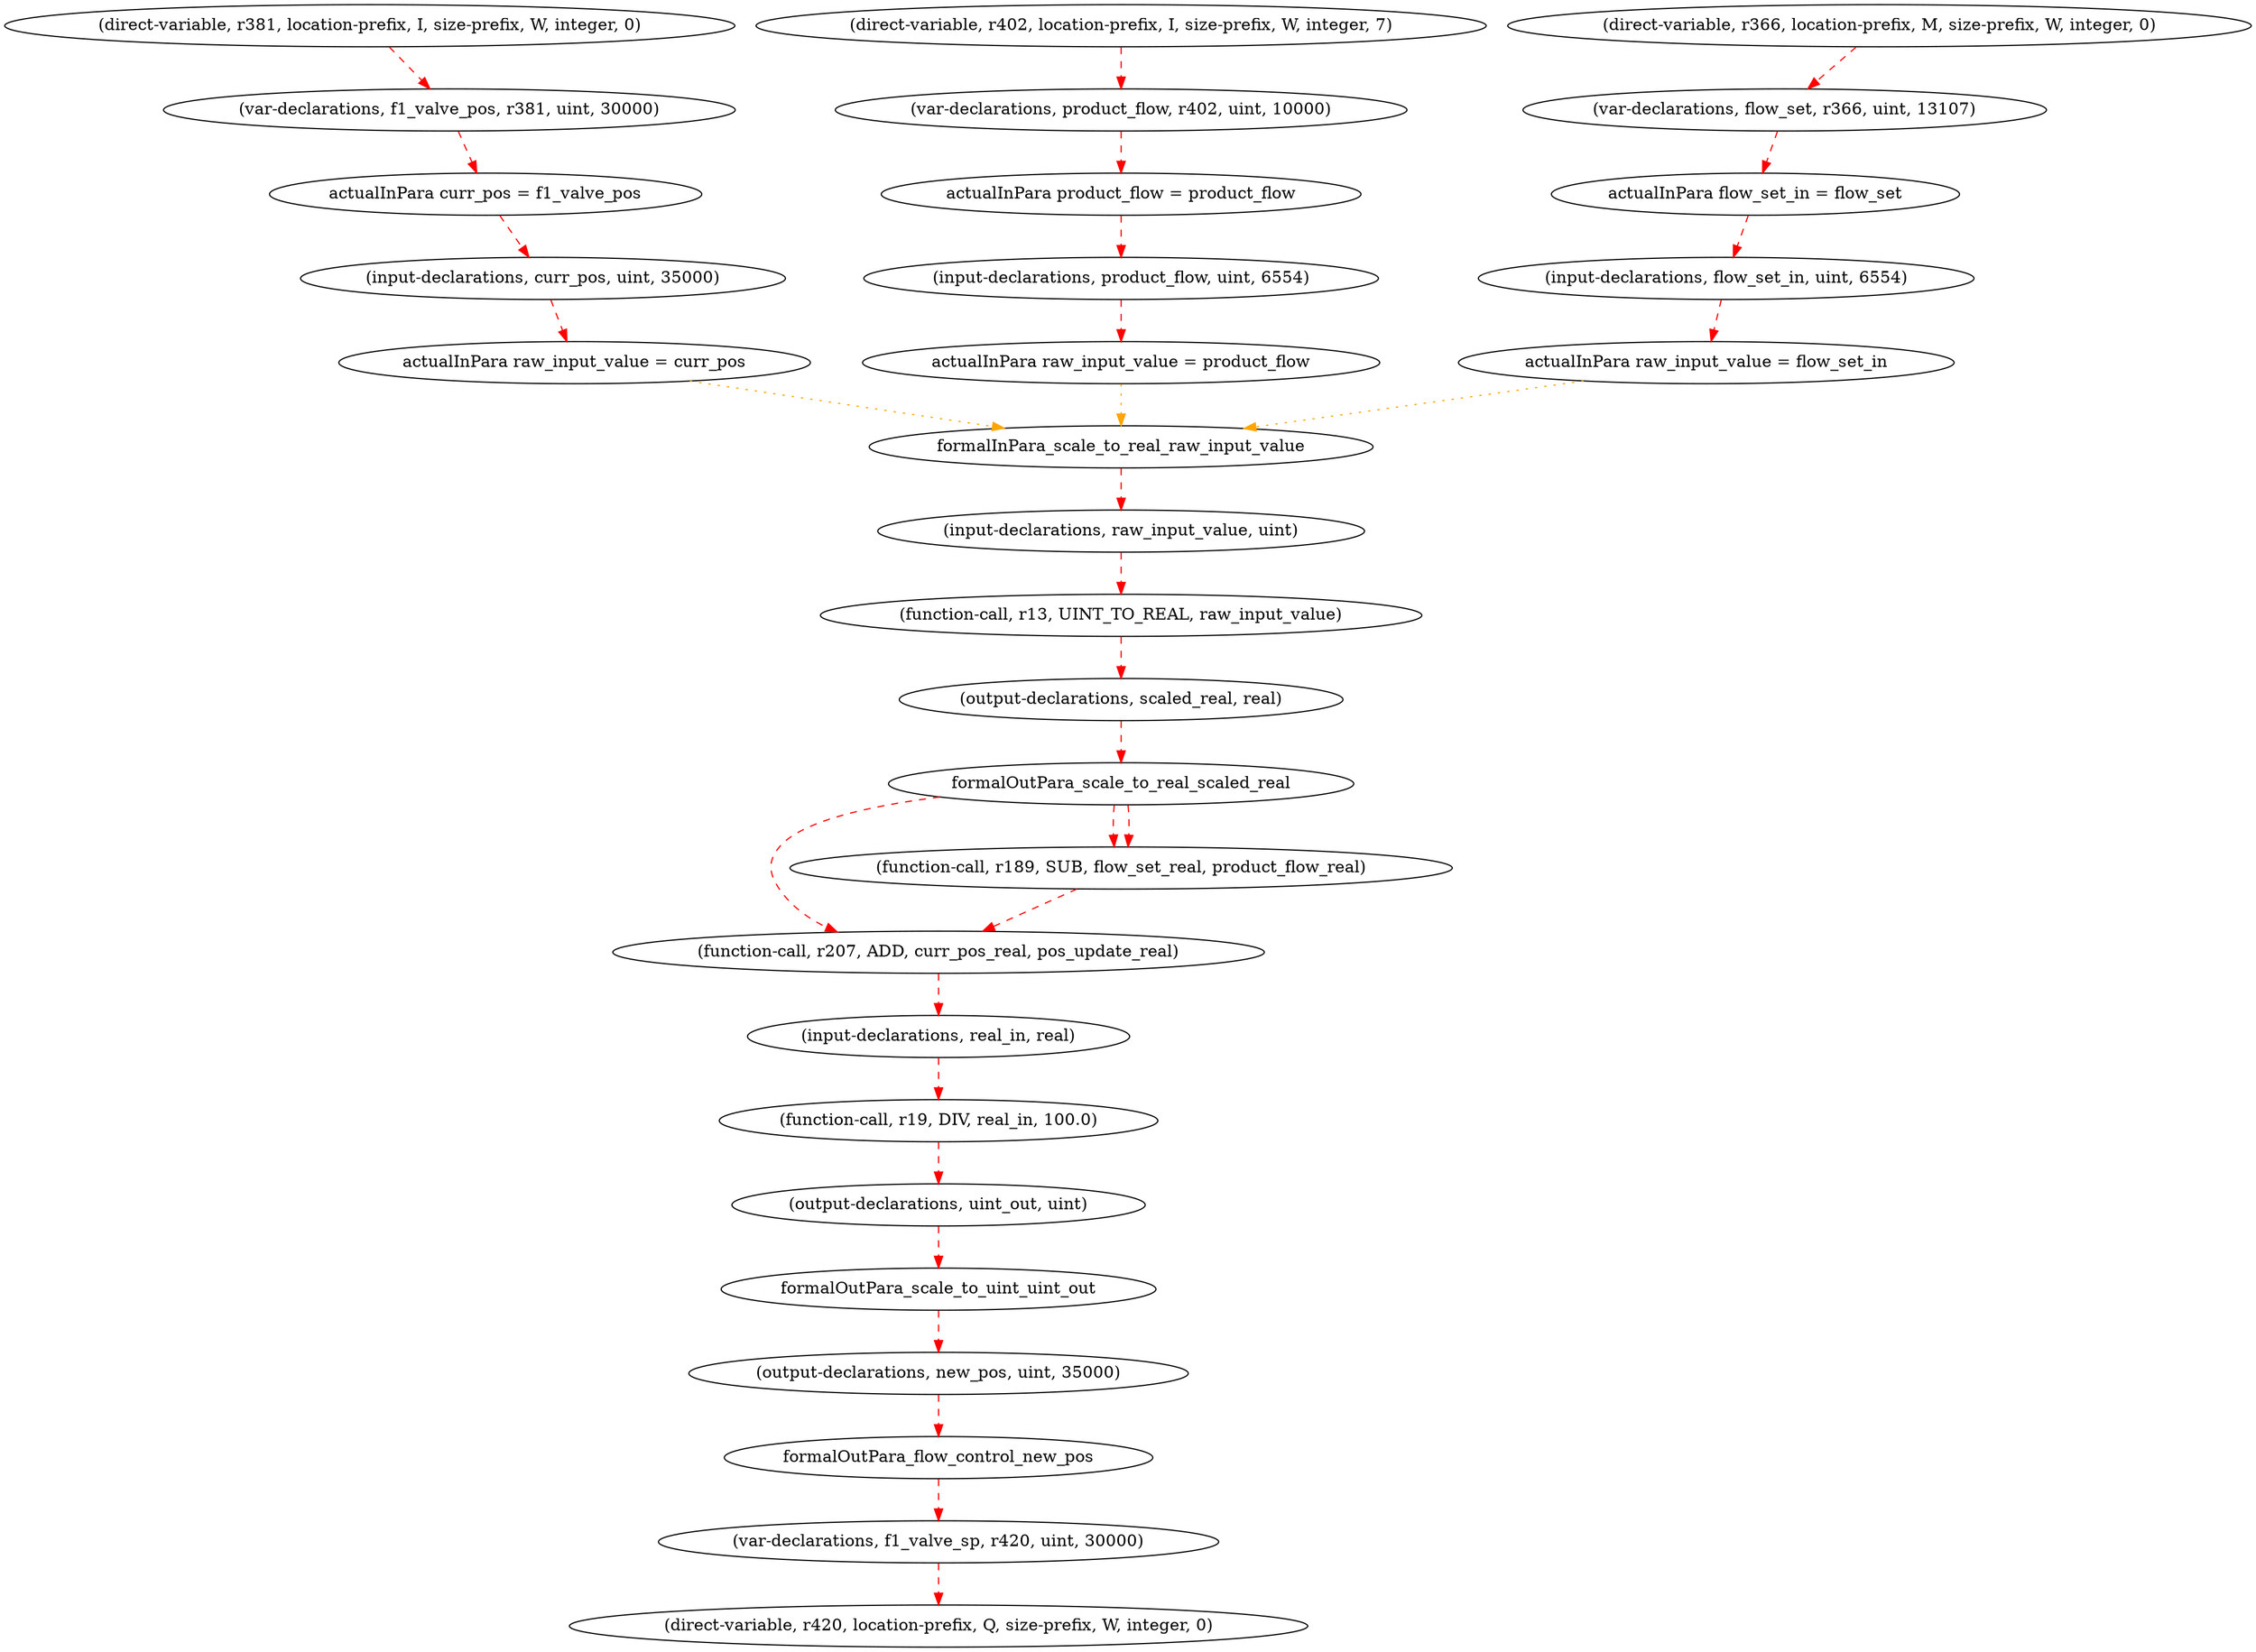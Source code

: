 digraph "PLCprog-SDG" {
stmt_715 [dataName=flow_set, label="(var-declarations, flow_set, r366, uint, 13107)", nSize=5, nSubType="directVar+init_uint", nType="var-declarations", nValue="['r366', '13107']", regionName=main, regionType=PROG];
stmt_567 [dataName=curr_pos, label="(input-declarations, curr_pos, uint, 35000)", nSize=4, nSubType=uint, nType="input-declarations", nValue="['35000', 'formalInPara_flow_control_curr_pos']", regionName=flow_control, regionType=FUNC];
stmt_569 [dataName=flow_set_in, label="(input-declarations, flow_set_in, uint, 6554)", nSize=4, nSubType=uint, nType="input-declarations", nValue="['6554', 'formalInPara_flow_control_flow_set_in']", regionName=flow_control, regionType=FUNC];
stmt_560 [dataName=product_flow, label="(input-declarations, product_flow, uint, 6554)", nSize=4, nSubType=uint, nType="input-declarations", nValue="['6554', 'formalInPara_flow_control_product_flow']", regionName=flow_control, regionType=FUNC];
stmt_741 [dataName=product_flow, label="(var-declarations, product_flow, r402, uint, 10000)", nSize=5, nSubType="directVar+init_uint", nType="var-declarations", nValue="['r402', '10000']", regionName=main, regionType=PROG];
"flow_set_in_1648331165.0189388" [dataName=raw_input_value, label="actualInPara raw_input_value = flow_set_in", nSize=1, nSubType=scale_to_real, nType=actualIn, nValue="['flow_set_in']", regionName=flow_control, regionType=FUNC];
formalOutPara_scale_to_uint_uint_out [contraction="{'actualOutPara _flow_control_scale_to_uint0 scale_to_uint uint_out': {'dataName': '\"actualOutPara _flow_control_scale_to_uint0 scale_to_uint uint_out\"', 'label': '\"actualOutPara _flow_control_scale_to_uint0 scale_to_uint uint_out\"', 'nSize': '1', 'nSubType': '\"[\'scale_to_uint0\', \'scale_to_uint\', \'uint_out\']\"', 'nType': 'actualOut', 'nValue': '\"[]\"', 'regionName': 'flow_control', 'regionType': 'FUNC'}, 'stmt_601': {'dataName': 'r218', 'label': '\"(IVAR, r218, multi-element-variable, scale_to_uint0, field-selector, uint_out)\"', 'nSize': '6', 'nSubType': '\"multi-element-variable\"', 'nType': 'IVAR', 'nValue': '\"[\'actualOutPara _flow_control_scale_to_uint0 scale_to_uint uint_out\']\"', 'regionName': 'flow_control', 'regionType': 'FUNC'}, 'stmt_602': {'dataName': 'new_pos', 'label': '\"(ASSIGNMENT, new_pos, r218)\"', 'nSize': '3', 'nSubType': '\"\"', 'nType': 'ASSIGNMENT', 'nValue': '\"[\'r218\']\"', 'regionName': 'flow_control', 'regionType': 'FUNC'}}", dataName=formalOutPara_scale_to_uint_uint_out, label=formalOutPara_scale_to_uint_uint_out, nSize=1, nSubType=uint_out, nType=formalOut, nValue="['uint_out']", regionName=scale_to_uint, regionType=FUNC];
stmt_449 [contraction="{'stmt_450': {'dataName': 'r15', 'label': '\"(IVAR, r15, r13, multiply-with, rate)\"', 'nSize': '5', 'nSubType': '\"2-op\"', 'nType': 'IVAR', 'nValue': '\"[\'r13\', \'rate\']\"', 'regionName': 'scale_to_real', 'regionType': 'FUNC'}, 'stmt_451': {'dataName': 'r14', 'label': '\"(IVAR, r14, r15, adding, offset)\"', 'nSize': '5', 'nSubType': '\"2-op\"', 'nType': 'IVAR', 'nValue': '\"[\'r15\', \'offset\']\"', 'regionName': 'scale_to_real', 'regionType': 'FUNC'}, 'stmt_452': {'dataName': 'scaled_real', 'label': '\"(ASSIGNMENT, scaled_real, r14)\"', 'nSize': '3', 'nSubType': '\"\"', 'nType': 'ASSIGNMENT', 'nValue': '\"[\'r14\']\"', 'regionName': 'scale_to_real', 'regionType': 'FUNC'}}", dataName=r13, label="(function-call, r13, UINT_TO_REAL, raw_input_value)", nSize=4, nSubType=UINT_TO_REAL, nType="function-call", nValue="['raw_input_value']", regionName=scale_to_real, regionType=FUNC];
"product_flow_1648331165.0779223" [contraction="{'formalInPara_flow_control_product_flow': {'dataName': 'formalInPara_flow_control_product_flow', 'label': 'formalInPara_flow_control_product_flow', 'nSize': '1', 'nSubType': 'product_flow', 'nType': 'formalIn', 'nValue': '\"[]\"', 'regionName': 'flow_control', 'regionType': 'FUNC'}}", dataName=product_flow, label="actualInPara product_flow = product_flow", nSize=1, nSubType=flow_control, nType=actualIn, nValue="['product_flow']", regionName=main, regionType=PROG];
"curr_pos_1648331165.0189388" [dataName=raw_input_value, label="actualInPara raw_input_value = curr_pos", nSize=1, nSubType=scale_to_real, nType=actualIn, nValue="['curr_pos']", regionName=flow_control, regionType=FUNC];
stmt_714 [dataName=r366, label="(direct-variable, r366, location-prefix, M, size-prefix, W, integer, 0)", nSize=8, nSubType=M, nType="direct-variable", nValue="['MW0']", regionName=main, regionType=PROG];
formalInPara_scale_to_real_raw_input_value [dataName=formalInPara_scale_to_real_raw_input_value, label=formalInPara_scale_to_real_raw_input_value, nSize=1, nSubType=raw_input_value, nType=formalIn, nValue="[]", regionName=scale_to_real, regionType=FUNC];
stmt_458 [contraction="{'stmt_459': {'dataName': 'DIV1_OUT', 'label': '\"(ASSIGNMENT, DIV1_OUT, r19)\"', 'nSize': '3', 'nSubType': '\"\"', 'nType': 'ASSIGNMENT', 'nValue': '\"[\'r19\']\"', 'regionName': 'scale_to_uint', 'regionType': 'FUNC'}, 'stmt_460': {'dataName': 'r24', 'label': '\"(function-call, r24, MUL, DIV1_OUT, 65535.0)\"', 'nSize': '5', 'nSubType': 'MUL', 'nType': '\"function-call\"', 'nValue': '\"[\'DIV1_OUT\', \'65535.0\']\"', 'regionName': 'scale_to_uint', 'regionType': 'FUNC'}, 'stmt_461': {'dataName': 'MUL4_OUT', 'label': '\"(ASSIGNMENT, MUL4_OUT, r24)\"', 'nSize': '3', 'nSubType': '\"\"', 'nType': 'ASSIGNMENT', 'nValue': '\"[\'r24\']\"', 'regionName': 'scale_to_uint', 'regionType': 'FUNC'}, 'stmt_462': {'dataName': 'r27', 'label': '\"(function-call, r27, REAL_TO_UINT, MUL4_OUT)\"', 'nSize': '4', 'nSubType': 'REAL_TO_UINT', 'nType': '\"function-call\"', 'nValue': '\"[\'MUL4_OUT\']\"', 'regionName': 'scale_to_uint', 'regionType': 'FUNC'}, 'stmt_463': {'dataName': 'REAL_TO_UINT6_OUT', 'label': '\"(ASSIGNMENT, REAL_TO_UINT6_OUT, r27)\"', 'nSize': '3', 'nSubType': '\"\"', 'nType': 'ASSIGNMENT', 'nValue': '\"[\'r27\']\"', 'regionName': 'scale_to_uint', 'regionType': 'FUNC'}, 'stmt_464': {'dataName': 'uint_out', 'label': '\"(ASSIGNMENT, uint_out, REAL_TO_UINT6_OUT)\"', 'nSize': '3', 'nSubType': '\"\"', 'nType': 'ASSIGNMENT', 'nValue': '\"[\'REAL_TO_UINT6_OUT\']\"', 'regionName': 'scale_to_uint', 'regionType': 'FUNC'}}", dataName=r19, label="(function-call, r19, DIV, real_in, 100.0)", nSize=5, nSubType=DIV, nType="function-call", nValue="['real_in', '100.0']", regionName=scale_to_uint, regionType=FUNC];
stmt_432 [dataName=raw_input_value, label="(input-declarations, raw_input_value, uint)", nSize=3, nSubType=uint, nType="input-declarations", nValue="['formalInPara_scale_to_real_raw_input_value']", regionName=scale_to_real, regionType=FUNC];
stmt_726 [dataName=r381, label="(direct-variable, r381, location-prefix, I, size-prefix, W, integer, 0)", nSize=8, nSubType=I, nType="direct-variable", nValue="['IW0']", regionName=main, regionType=PROG];
formalOutPara_scale_to_real_scaled_real [contraction="{'actualOutPara _flow_control_scale_to_real0 scale_to_real scaled_real': {'dataName': '\"actualOutPara _flow_control_scale_to_real0 scale_to_real scaled_real\"', 'label': '\"actualOutPara _flow_control_scale_to_real0 scale_to_real scaled_real\"', 'nSize': '1', 'nSubType': '\"[\'scale_to_real0\', \'scale_to_real\', \'scaled_real\']\"', 'nType': 'actualOut', 'nValue': '\"[]\"', 'regionName': 'flow_control', 'regionType': 'FUNC'}, 'actualOutPara _flow_control_scale_to_real1 scale_to_real scaled_real': {'dataName': '\"actualOutPara _flow_control_scale_to_real1 scale_to_real scaled_real\"', 'label': '\"actualOutPara _flow_control_scale_to_real1 scale_to_real scaled_real\"', 'nSize': '1', 'nSubType': '\"[\'scale_to_real1\', \'scale_to_real\', \'scaled_real\']\"', 'nType': 'actualOut', 'nValue': '\"[]\"', 'regionName': 'flow_control', 'regionType': 'FUNC'}, 'actualOutPara _flow_control_scale_to_real2 scale_to_real scaled_real': {'dataName': '\"actualOutPara _flow_control_scale_to_real2 scale_to_real scaled_real\"', 'label': '\"actualOutPara _flow_control_scale_to_real2 scale_to_real scaled_real\"', 'nSize': '1', 'nSubType': '\"[\'scale_to_real2\', \'scale_to_real\', \'scaled_real\']\"', 'nType': 'actualOut', 'nValue': '\"[]\"', 'regionName': 'flow_control', 'regionType': 'FUNC'}, 'stmt_583': {'dataName': 'r178', 'label': '\"(IVAR, r178, multi-element-variable, scale_to_real0, field-selector, scaled_real)\"', 'nSize': '6', 'nSubType': '\"multi-element-variable\"', 'nType': 'IVAR', 'nValue': '\"[\'actualOutPara _flow_control_scale_to_real0 scale_to_real scaled_real\']\"', 'regionName': 'flow_control', 'regionType': 'FUNC'}, 'stmt_584': {'dataName': 'product_flow_real', 'label': '\"(ASSIGNMENT, product_flow_real, r178)\"', 'nSize': '3', 'nSubType': '\"\"', 'nType': 'ASSIGNMENT', 'nValue': '\"[\'r178\']\"', 'regionName': 'flow_control', 'regionType': 'FUNC'}, 'stmt_586': {'dataName': 'r185', 'label': '\"(IVAR, r185, multi-element-variable, scale_to_real1, field-selector, scaled_real)\"', 'nSize': '6', 'nSubType': '\"multi-element-variable\"', 'nType': 'IVAR', 'nValue': '\"[\'actualOutPara _flow_control_scale_to_real1 scale_to_real scaled_real\']\"', 'regionName': 'flow_control', 'regionType': 'FUNC'}, 'stmt_587': {'dataName': 'flow_set_real', 'label': '\"(ASSIGNMENT, flow_set_real, r185)\"', 'nSize': '3', 'nSubType': '\"\"', 'nType': 'ASSIGNMENT', 'nValue': '\"[\'r185\']\"', 'regionName': 'flow_control', 'regionType': 'FUNC'}, 'stmt_594': {'dataName': 'r203', 'label': '\"(IVAR, r203, multi-element-variable, scale_to_real2, field-selector, scaled_real)\"', 'nSize': '6', 'nSubType': '\"multi-element-variable\"', 'nType': 'IVAR', 'nValue': '\"[\'actualOutPara _flow_control_scale_to_real2 scale_to_real scaled_real\']\"', 'regionName': 'flow_control', 'regionType': 'FUNC'}, 'stmt_595': {'dataName': 'curr_pos_real', 'label': '\"(ASSIGNMENT, curr_pos_real, r203)\"', 'nSize': '3', 'nSubType': '\"\"', 'nType': 'ASSIGNMENT', 'nValue': '\"[\'r203\']\"', 'regionName': 'flow_control', 'regionType': 'FUNC'}}", dataName=formalOutPara_scale_to_real_scaled_real, label=formalOutPara_scale_to_real_scaled_real, nSize=1, nSubType=scaled_real, nType=formalOut, nValue="['scaled_real']", regionName=scale_to_real, regionType=FUNC];
"product_flow_1648331165.0189388" [dataName=raw_input_value, label="actualInPara raw_input_value = product_flow", nSize=1, nSubType=scale_to_real, nType=actualIn, nValue="['product_flow']", regionName=flow_control, regionType=FUNC];
"f1_valve_pos_1648331165.0779223" [contraction="{'formalInPara_flow_control_curr_pos': {'dataName': 'formalInPara_flow_control_curr_pos', 'label': 'formalInPara_flow_control_curr_pos', 'nSize': '1', 'nSubType': 'curr_pos', 'nType': 'formalIn', 'nValue': '\"[]\"', 'regionName': 'flow_control', 'regionType': 'FUNC'}}", dataName=curr_pos, label="actualInPara curr_pos = f1_valve_pos", nSize=1, nSubType=flow_control, nType=actualIn, nValue="['f1_valve_pos']", regionName=main, regionType=PROG];
stmt_753 [dataName=f1_valve_sp, label="(var-declarations, f1_valve_sp, r420, uint, 30000)", nSize=5, nSubType="directVar+init_uint", nType="var-declarations", nValue="['r420', '30000']", regionName=main, regionType=PROG];
stmt_752 [dataName=r420, label="(direct-variable, r420, location-prefix, Q, size-prefix, W, integer, 0)", nSize=8, nSubType=Q, nType="direct-variable", nValue="['QW0']", regionName=main, regionType=PROG];
stmt_433 [dataName=scaled_real, label="(output-declarations, scaled_real, real)", nSize=3, nSubType=real, nType="output-declarations", nValue="[]", regionName=scale_to_real, regionType=FUNC];
stmt_454 [dataName=uint_out, label="(output-declarations, uint_out, uint)", nSize=3, nSubType=uint, nType="output-declarations", nValue="[]", regionName=scale_to_uint, regionType=FUNC];
formalOutPara_flow_control_new_pos [contraction="{'actualOutPara _main_flow_control0 flow_control new_pos': {'dataName': '\"actualOutPara _main_flow_control0 flow_control new_pos\"', 'label': '\"actualOutPara _main_flow_control0 flow_control new_pos\"', 'nSize': '1', 'nSubType': '\"[\'flow_control0\', \'flow_control\', \'new_pos\']\"', 'nType': 'actualOut', 'nValue': '\"[]\"', 'regionName': 'main', 'regionType': 'PROG'}, 'stmt_803': {'dataName': 'r454', 'label': '\"(IVAR, r454, multi-element-variable, flow_control0, field-selector, new_pos)\"', 'nSize': '6', 'nSubType': '\"multi-element-variable\"', 'nType': 'IVAR', 'nValue': '\"[\'actualOutPara _main_flow_control0 flow_control new_pos\']\"', 'regionName': 'main', 'regionType': 'PROG'}, 'stmt_804': {'dataName': 'f1_valve_sp', 'label': '\"(ASSIGNMENT, f1_valve_sp, r454)\"', 'nSize': '3', 'nSubType': '\"\"', 'nType': 'ASSIGNMENT', 'nValue': '\"[\'r454\', \'r420\']\"', 'regionName': 'main', 'regionType': 'PROG'}}", dataName=formalOutPara_flow_control_new_pos, label=formalOutPara_flow_control_new_pos, nSize=1, nSubType=new_pos, nType=formalOut, nValue="['new_pos']", regionName=flow_control, regionType=FUNC];
stmt_727 [dataName=f1_valve_pos, label="(var-declarations, f1_valve_pos, r381, uint, 30000)", nSize=5, nSubType="directVar+init_uint", nType="var-declarations", nValue="['r381', '30000']", regionName=main, regionType=PROG];
stmt_596 [contraction="{'stmt_597': {'dataName': 'ADD58_OUT', 'label': '\"(ASSIGNMENT, ADD58_OUT, r207)\"', 'nSize': '3', 'nSubType': '\"\"', 'nType': 'ASSIGNMENT', 'nValue': '\"[\'r207\']\"', 'regionName': 'flow_control', 'regionType': 'FUNC'}, 'stmt_598': {'dataName': 'r215', 'label': '\"(function-call, r215, LIMIT, pos_min, ADD58_OUT, pos_max)\"', 'nSize': '6', 'nSubType': 'LIMIT', 'nType': '\"function-call\"', 'nValue': '\"[\'pos_min\', \'ADD58_OUT\', \'pos_max\']\"', 'regionName': 'flow_control', 'regionType': 'FUNC'}, 'stmt_599': {'dataName': 'LIMIT40_OUT', 'label': '\"(ASSIGNMENT, LIMIT40_OUT, r215)\"', 'nSize': '3', 'nSubType': '\"\"', 'nType': 'ASSIGNMENT', 'nValue': '\"[\'r215\']\"', 'regionName': 'flow_control', 'regionType': 'FUNC'}, 'LIMIT40_OUT_1648331165.0189388': {'dataName': 'real_in', 'label': '\"actualInPara real_in = LIMIT40_OUT\"', 'nSize': '1', 'nSubType': 'scale_to_uint', 'nType': 'actualIn', 'nValue': '\"[\'LIMIT40_OUT\']\"', 'regionName': 'flow_control', 'regionType': 'FUNC'}, 'formalInPara_scale_to_uint_real_in': {'dataName': 'formalInPara_scale_to_uint_real_in', 'label': 'formalInPara_scale_to_uint_real_in', 'nSize': '1', 'nSubType': 'real_in', 'nType': 'formalIn', 'nValue': '\"[]\"', 'regionName': 'scale_to_uint', 'regionType': 'FUNC'}}", dataName=r207, label="(function-call, r207, ADD, curr_pos_real, pos_update_real)", nSize=5, nSubType=ADD, nType="function-call", nValue="['curr_pos_real', 'pos_update_real']", regionName=flow_control, regionType=FUNC];
stmt_453 [dataName=real_in, label="(input-declarations, real_in, real)", nSize=3, nSubType=real, nType="input-declarations", nValue="['formalInPara_scale_to_uint_real_in']", regionName=scale_to_uint, regionType=FUNC];
"flow_set_1648331165.0779223" [contraction="{'formalInPara_flow_control_flow_set_in': {'dataName': 'formalInPara_flow_control_flow_set_in', 'label': 'formalInPara_flow_control_flow_set_in', 'nSize': '1', 'nSubType': 'flow_set_in', 'nType': 'formalIn', 'nValue': '\"[]\"', 'regionName': 'flow_control', 'regionType': 'FUNC'}}", dataName=flow_set_in, label="actualInPara flow_set_in = flow_set", nSize=1, nSubType=flow_control, nType=actualIn, nValue="['flow_set']", regionName=main, regionType=PROG];
stmt_588 [contraction="{'stmt_589': {'dataName': 'SUB59_OUT', 'label': '\"(ASSIGNMENT, SUB59_OUT, r189)\"', 'nSize': '3', 'nSubType': '\"\"', 'nType': 'ASSIGNMENT', 'nValue': '\"[\'r189\']\"', 'regionName': 'flow_control', 'regionType': 'FUNC'}, 'stmt_590': {'dataName': 'r194', 'label': '\"(function-call, r194, MUL, SUB59_OUT, flow_k)\"', 'nSize': '5', 'nSubType': 'MUL', 'nType': '\"function-call\"', 'nValue': '\"[\'SUB59_OUT\', \'flow_k\']\"', 'regionName': 'flow_control', 'regionType': 'FUNC'}, 'stmt_591': {'dataName': 'MUL60_OUT', 'label': '\"(ASSIGNMENT, MUL60_OUT, r194)\"', 'nSize': '3', 'nSubType': '\"\"', 'nType': 'ASSIGNMENT', 'nValue': '\"[\'r194\']\"', 'regionName': 'flow_control', 'regionType': 'FUNC'}, 'stmt_592': {'dataName': 'pos_update_real', 'label': '\"(ASSIGNMENT, pos_update_real, MUL60_OUT)\"', 'nSize': '3', 'nSubType': '\"\"', 'nType': 'ASSIGNMENT', 'nValue': '\"[\'MUL60_OUT\']\"', 'regionName': 'flow_control', 'regionType': 'FUNC'}}", dataName=r189, label="(function-call, r189, SUB, flow_set_real, product_flow_real)", nSize=5, nSubType=SUB, nType="function-call", nValue="['flow_set_real', 'product_flow_real']", regionName=flow_control, regionType=FUNC];
stmt_566 [dataName=new_pos, label="(output-declarations, new_pos, uint, 35000)", nSize=4, nSubType=uint, nType="output-declarations", nValue="['35000']", regionName=flow_control, regionType=FUNC];
stmt_740 [dataName=r402, label="(direct-variable, r402, location-prefix, I, size-prefix, W, integer, 7)", nSize=8, nSubType=I, nType="direct-variable", nValue="['IW7']", regionName=main, regionType=PROG];
stmt_715 -> "flow_set_1648331165.0779223"  [color=red, key=0, style=dashed, tLabel=data];
stmt_567 -> "curr_pos_1648331165.0189388"  [color=red, key=0, style=dashed, tLabel=data];
stmt_569 -> "flow_set_in_1648331165.0189388"  [color=red, key=0, style=dashed, tLabel=data];
stmt_560 -> "product_flow_1648331165.0189388"  [color=red, key=0, style=dashed, tLabel=data];
stmt_741 -> "product_flow_1648331165.0779223"  [color=red, key=0, style=dashed, tLabel=data];
"flow_set_in_1648331165.0189388" -> formalInPara_scale_to_real_raw_input_value  [color=orange, key=0, style=dotted, tLabel="interp-data"];
formalOutPara_scale_to_uint_uint_out -> stmt_566  [color=red, key=0, style=dashed, tLabel=data];
stmt_449 -> stmt_433  [color=red, key=0, style=dashed, tLabel=data];
"product_flow_1648331165.0779223" -> stmt_560  [color=red, key=0, style=dashed, tLabel=data];
"curr_pos_1648331165.0189388" -> formalInPara_scale_to_real_raw_input_value  [color=orange, key=0, style=dotted, tLabel="interp-data"];
stmt_714 -> stmt_715  [color=red, key=0, style=dashed, tLabel=data];
formalInPara_scale_to_real_raw_input_value -> stmt_432  [color=red, key=0, style=dashed, tLabel=data];
stmt_458 -> stmt_454  [color=red, key=0, style=dashed, tLabel=data];
stmt_432 -> stmt_449  [color=red, key=0, style=dashed, tLabel=data];
stmt_726 -> stmt_727  [color=red, key=0, style=dashed, tLabel=data];
formalOutPara_scale_to_real_scaled_real -> stmt_588  [color=red, key=0, style=dashed, tLabel=data];
formalOutPara_scale_to_real_scaled_real -> stmt_588  [color=red, key=1, style=dashed, tLabel=data];
formalOutPara_scale_to_real_scaled_real -> stmt_596  [color=red, key=0, style=dashed, tLabel=data];
"product_flow_1648331165.0189388" -> formalInPara_scale_to_real_raw_input_value  [color=orange, key=0, style=dotted, tLabel="interp-data"];
"f1_valve_pos_1648331165.0779223" -> stmt_567  [color=red, key=0, style=dashed, tLabel=data];
stmt_753 -> stmt_752  [color=red, key=0, style=dashed, tLabel=data];
stmt_433 -> formalOutPara_scale_to_real_scaled_real  [color=red, key=0, style=dashed, tLabel=data];
stmt_454 -> formalOutPara_scale_to_uint_uint_out  [color=red, key=0, style=dashed, tLabel=data];
formalOutPara_flow_control_new_pos -> stmt_753  [color=red, key=0, style=dashed, tLabel=data];
stmt_727 -> "f1_valve_pos_1648331165.0779223"  [color=red, key=0, style=dashed, tLabel=data];
stmt_596 -> stmt_453  [color=red, key=0, style=dashed, tLabel=data];
stmt_453 -> stmt_458  [color=red, key=0, style=dashed, tLabel=data];
"flow_set_1648331165.0779223" -> stmt_569  [color=red, key=0, style=dashed, tLabel=data];
stmt_588 -> stmt_596  [color=red, key=0, style=dashed, tLabel=data];
stmt_566 -> formalOutPara_flow_control_new_pos  [color=red, key=0, style=dashed, tLabel=data];
stmt_740 -> stmt_741  [color=red, key=0, style=dashed, tLabel=data];
}
